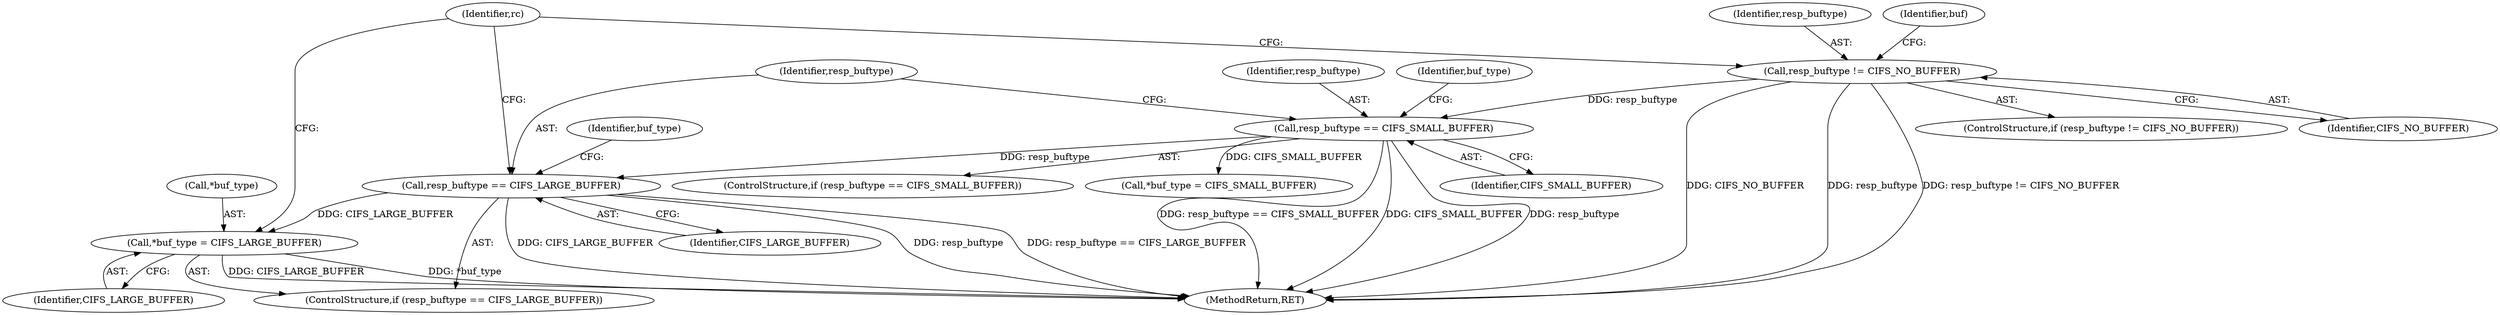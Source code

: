 digraph "0_linux_088aaf17aa79300cab14dbee2569c58cfafd7d6e@pointer" {
"1000390" [label="(Call,*buf_type = CIFS_LARGE_BUFFER)"];
"1000387" [label="(Call,resp_buftype == CIFS_LARGE_BUFFER)"];
"1000378" [label="(Call,resp_buftype == CIFS_SMALL_BUFFER)"];
"1000367" [label="(Call,resp_buftype != CIFS_NO_BUFFER)"];
"1000389" [label="(Identifier,CIFS_LARGE_BUFFER)"];
"1000387" [label="(Call,resp_buftype == CIFS_LARGE_BUFFER)"];
"1000383" [label="(Identifier,buf_type)"];
"1000373" [label="(Identifier,buf)"];
"1000380" [label="(Identifier,CIFS_SMALL_BUFFER)"];
"1000396" [label="(MethodReturn,RET)"];
"1000393" [label="(Identifier,CIFS_LARGE_BUFFER)"];
"1000392" [label="(Identifier,buf_type)"];
"1000388" [label="(Identifier,resp_buftype)"];
"1000395" [label="(Identifier,rc)"];
"1000367" [label="(Call,resp_buftype != CIFS_NO_BUFFER)"];
"1000391" [label="(Call,*buf_type)"];
"1000390" [label="(Call,*buf_type = CIFS_LARGE_BUFFER)"];
"1000377" [label="(ControlStructure,if (resp_buftype == CIFS_SMALL_BUFFER))"];
"1000378" [label="(Call,resp_buftype == CIFS_SMALL_BUFFER)"];
"1000379" [label="(Identifier,resp_buftype)"];
"1000368" [label="(Identifier,resp_buftype)"];
"1000381" [label="(Call,*buf_type = CIFS_SMALL_BUFFER)"];
"1000386" [label="(ControlStructure,if (resp_buftype == CIFS_LARGE_BUFFER))"];
"1000366" [label="(ControlStructure,if (resp_buftype != CIFS_NO_BUFFER))"];
"1000369" [label="(Identifier,CIFS_NO_BUFFER)"];
"1000390" -> "1000386"  [label="AST: "];
"1000390" -> "1000393"  [label="CFG: "];
"1000391" -> "1000390"  [label="AST: "];
"1000393" -> "1000390"  [label="AST: "];
"1000395" -> "1000390"  [label="CFG: "];
"1000390" -> "1000396"  [label="DDG: CIFS_LARGE_BUFFER"];
"1000390" -> "1000396"  [label="DDG: *buf_type"];
"1000387" -> "1000390"  [label="DDG: CIFS_LARGE_BUFFER"];
"1000387" -> "1000386"  [label="AST: "];
"1000387" -> "1000389"  [label="CFG: "];
"1000388" -> "1000387"  [label="AST: "];
"1000389" -> "1000387"  [label="AST: "];
"1000392" -> "1000387"  [label="CFG: "];
"1000395" -> "1000387"  [label="CFG: "];
"1000387" -> "1000396"  [label="DDG: CIFS_LARGE_BUFFER"];
"1000387" -> "1000396"  [label="DDG: resp_buftype"];
"1000387" -> "1000396"  [label="DDG: resp_buftype == CIFS_LARGE_BUFFER"];
"1000378" -> "1000387"  [label="DDG: resp_buftype"];
"1000378" -> "1000377"  [label="AST: "];
"1000378" -> "1000380"  [label="CFG: "];
"1000379" -> "1000378"  [label="AST: "];
"1000380" -> "1000378"  [label="AST: "];
"1000383" -> "1000378"  [label="CFG: "];
"1000388" -> "1000378"  [label="CFG: "];
"1000378" -> "1000396"  [label="DDG: CIFS_SMALL_BUFFER"];
"1000378" -> "1000396"  [label="DDG: resp_buftype"];
"1000378" -> "1000396"  [label="DDG: resp_buftype == CIFS_SMALL_BUFFER"];
"1000367" -> "1000378"  [label="DDG: resp_buftype"];
"1000378" -> "1000381"  [label="DDG: CIFS_SMALL_BUFFER"];
"1000367" -> "1000366"  [label="AST: "];
"1000367" -> "1000369"  [label="CFG: "];
"1000368" -> "1000367"  [label="AST: "];
"1000369" -> "1000367"  [label="AST: "];
"1000373" -> "1000367"  [label="CFG: "];
"1000395" -> "1000367"  [label="CFG: "];
"1000367" -> "1000396"  [label="DDG: CIFS_NO_BUFFER"];
"1000367" -> "1000396"  [label="DDG: resp_buftype"];
"1000367" -> "1000396"  [label="DDG: resp_buftype != CIFS_NO_BUFFER"];
}
